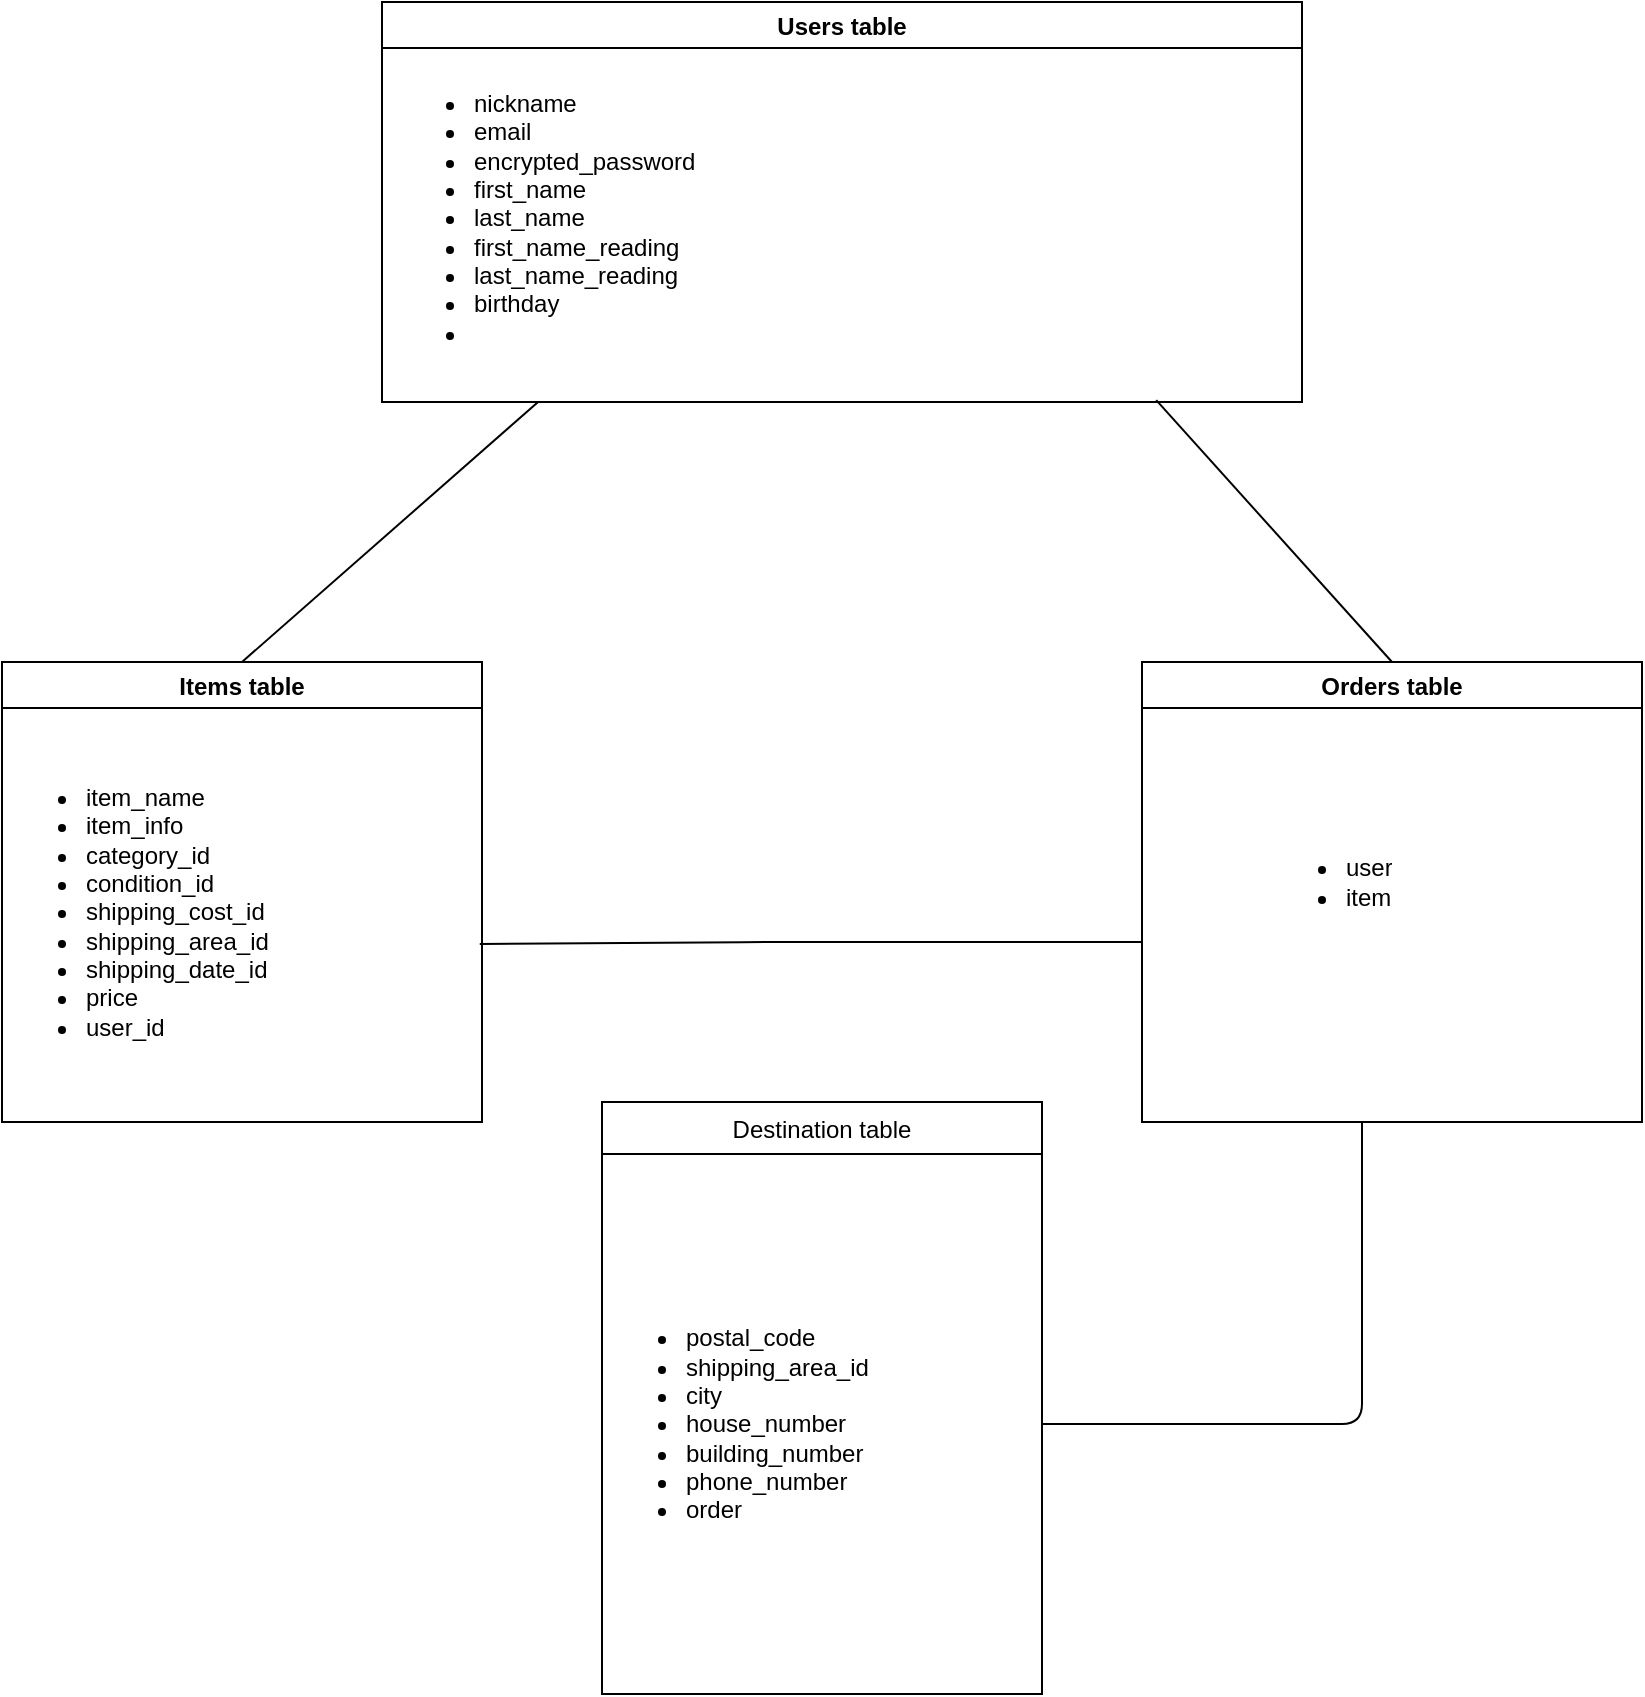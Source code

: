 <mxfile>
    <diagram id="VYfsWH_iV1jBP7OaWDP0" name="ページ1">
        <mxGraphModel dx="357" dy="680" grid="1" gridSize="10" guides="1" tooltips="1" connect="1" arrows="1" fold="1" page="1" pageScale="1" pageWidth="827" pageHeight="1169" math="0" shadow="0">
            <root>
                <mxCell id="0"/>
                <mxCell id="1" parent="0"/>
                <mxCell id="40" style="edgeStyle=none;rounded=0;orthogonalLoop=1;jettySize=auto;html=1;exitX=0;exitY=0;exitDx=0;exitDy=0;" parent="1" edge="1">
                    <mxGeometry relative="1" as="geometry">
                        <mxPoint x="40" y="70" as="sourcePoint"/>
                        <mxPoint x="40" y="70" as="targetPoint"/>
                    </mxGeometry>
                </mxCell>
                <mxCell id="42" value="Users table" style="swimlane;" parent="1" vertex="1">
                    <mxGeometry x="190" y="10" width="460" height="200" as="geometry"/>
                </mxCell>
                <mxCell id="68" value="&lt;ul&gt;&lt;li&gt;nickname&lt;/li&gt;&lt;li&gt;email&lt;/li&gt;&lt;li&gt;encrypted_password&lt;/li&gt;&lt;li&gt;first_name&lt;/li&gt;&lt;li&gt;last_name&lt;/li&gt;&lt;li&gt;first_name_reading&lt;/li&gt;&lt;li&gt;last_name_reading&lt;/li&gt;&lt;li&gt;birthday&lt;/li&gt;&lt;li&gt;&lt;br&gt;&lt;/li&gt;&lt;/ul&gt;" style="text;strokeColor=none;fillColor=none;html=1;whiteSpace=wrap;verticalAlign=middle;overflow=hidden;" parent="42" vertex="1">
                    <mxGeometry x="4" y="15" width="446" height="185" as="geometry"/>
                </mxCell>
                <mxCell id="44" value="Items table" style="swimlane;" parent="1" vertex="1">
                    <mxGeometry y="340" width="240" height="230" as="geometry"/>
                </mxCell>
                <mxCell id="77" value="&lt;ul&gt;&lt;li&gt;item_name&lt;/li&gt;&lt;li&gt;item_info&lt;/li&gt;&lt;li&gt;category_id&lt;/li&gt;&lt;li&gt;condition_id&lt;/li&gt;&lt;li&gt;shipping_cost_id&lt;/li&gt;&lt;li&gt;shipping_area_id&lt;/li&gt;&lt;li&gt;shipping_date_id&lt;/li&gt;&lt;li&gt;price&lt;/li&gt;&lt;li&gt;user_id&lt;/li&gt;&lt;/ul&gt;" style="text;strokeColor=none;fillColor=none;html=1;whiteSpace=wrap;verticalAlign=middle;overflow=hidden;" parent="44" vertex="1">
                    <mxGeometry y="20" width="237" height="210" as="geometry"/>
                </mxCell>
                <mxCell id="81" value="Destination table" style="swimlane;fontStyle=0;childLayout=stackLayout;horizontal=1;startSize=26;horizontalStack=0;resizeParent=1;resizeParentMax=0;resizeLast=0;collapsible=1;marginBottom=0;" parent="1" vertex="1">
                    <mxGeometry x="300" y="560" width="220" height="296" as="geometry"/>
                </mxCell>
                <mxCell id="90" value="&lt;ul&gt;&lt;li&gt;postal_code&lt;/li&gt;&lt;li&gt;shipping_area_id&lt;/li&gt;&lt;li&gt;city&lt;/li&gt;&lt;li&gt;house_number&lt;/li&gt;&lt;li&gt;building_number&lt;/li&gt;&lt;li&gt;phone_number&lt;/li&gt;&lt;li&gt;order&lt;/li&gt;&lt;/ul&gt;" style="text;strokeColor=none;fillColor=none;html=1;whiteSpace=wrap;verticalAlign=middle;overflow=hidden;" parent="81" vertex="1">
                    <mxGeometry y="26" width="220" height="270" as="geometry"/>
                </mxCell>
                <mxCell id="85" style="edgeStyle=none;rounded=0;orthogonalLoop=1;jettySize=auto;html=1;exitX=0.75;exitY=0;exitDx=0;exitDy=0;" parent="1" source="81" target="81" edge="1">
                    <mxGeometry relative="1" as="geometry"/>
                </mxCell>
                <mxCell id="100" value="Orders table" style="swimlane;" parent="1" vertex="1">
                    <mxGeometry x="570" y="340" width="250" height="230" as="geometry"/>
                </mxCell>
                <mxCell id="114" value="&lt;ul&gt;&lt;li&gt;user&lt;/li&gt;&lt;li&gt;item&lt;/li&gt;&lt;/ul&gt;" style="text;strokeColor=none;fillColor=none;html=1;whiteSpace=wrap;verticalAlign=middle;overflow=hidden;" vertex="1" parent="100">
                    <mxGeometry x="60" y="70" width="100" height="80" as="geometry"/>
                </mxCell>
                <mxCell id="108" value="" style="endArrow=none;html=1;entryX=0.166;entryY=1;entryDx=0;entryDy=0;entryPerimeter=0;exitX=0.5;exitY=0;exitDx=0;exitDy=0;" edge="1" parent="1" source="44" target="68">
                    <mxGeometry width="50" height="50" relative="1" as="geometry">
                        <mxPoint x="199" y="340" as="sourcePoint"/>
                        <mxPoint x="235" y="250" as="targetPoint"/>
                    </mxGeometry>
                </mxCell>
                <mxCell id="109" value="" style="endArrow=none;html=1;exitX=1.008;exitY=0.576;exitDx=0;exitDy=0;exitPerimeter=0;" edge="1" parent="1" source="77">
                    <mxGeometry width="50" height="50" relative="1" as="geometry">
                        <mxPoint x="420" y="550" as="sourcePoint"/>
                        <mxPoint x="570" y="480" as="targetPoint"/>
                        <Array as="points">
                            <mxPoint x="380" y="480"/>
                        </Array>
                    </mxGeometry>
                </mxCell>
                <mxCell id="110" value="" style="endArrow=none;html=1;exitX=1;exitY=0.5;exitDx=0;exitDy=0;" edge="1" parent="1" source="90">
                    <mxGeometry width="50" height="50" relative="1" as="geometry">
                        <mxPoint x="430" y="620" as="sourcePoint"/>
                        <mxPoint x="680" y="570" as="targetPoint"/>
                        <Array as="points">
                            <mxPoint x="680" y="721"/>
                        </Array>
                    </mxGeometry>
                </mxCell>
                <mxCell id="111" value="" style="endArrow=none;html=1;entryX=0.859;entryY=0.995;entryDx=0;entryDy=0;entryPerimeter=0;exitX=0.5;exitY=0;exitDx=0;exitDy=0;" edge="1" parent="1" source="100" target="68">
                    <mxGeometry width="50" height="50" relative="1" as="geometry">
                        <mxPoint x="430" y="340" as="sourcePoint"/>
                        <mxPoint x="480" y="290" as="targetPoint"/>
                    </mxGeometry>
                </mxCell>
            </root>
        </mxGraphModel>
    </diagram>
</mxfile>